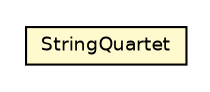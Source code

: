 #!/usr/local/bin/dot
#
# Class diagram 
# Generated by UMLGraph version R5_6-24-gf6e263 (http://www.umlgraph.org/)
#

digraph G {
	edge [fontname="Helvetica",fontsize=10,labelfontname="Helvetica",labelfontsize=10];
	node [fontname="Helvetica",fontsize=10,shape=plaintext];
	nodesep=0.25;
	ranksep=0.5;
	// com.rockhoppertech.music.examples.score.StringQuartet
	c11070 [label=<<table title="com.rockhoppertech.music.examples.score.StringQuartet" border="0" cellborder="1" cellspacing="0" cellpadding="2" port="p" bgcolor="lemonChiffon" href="./StringQuartet.html">
		<tr><td><table border="0" cellspacing="0" cellpadding="1">
<tr><td align="center" balign="center"> StringQuartet </td></tr>
		</table></td></tr>
		</table>>, URL="./StringQuartet.html", fontname="Helvetica", fontcolor="black", fontsize=9.0];
}

